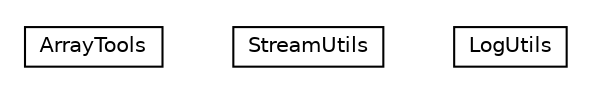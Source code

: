 #!/usr/local/bin/dot
#
# Class diagram 
# Generated by UMLGraph version 5.1 (http://www.umlgraph.org/)
#

digraph G {
	edge [fontname="Helvetica",fontsize=10,labelfontname="Helvetica",labelfontsize=10];
	node [fontname="Helvetica",fontsize=10,shape=plaintext];
	nodesep=0.25;
	ranksep=0.5;
	// com.gc.iotools.stream.utils.ArrayTools
	c120 [label=<<table title="com.gc.iotools.stream.utils.ArrayTools" border="0" cellborder="1" cellspacing="0" cellpadding="2" port="p" href="./ArrayTools.html">
		<tr><td><table border="0" cellspacing="0" cellpadding="1">
<tr><td align="center" balign="center"> ArrayTools </td></tr>
		</table></td></tr>
		</table>>, fontname="Helvetica", fontcolor="black", fontsize=10.0];
	// com.gc.iotools.stream.utils.StreamUtils
	c121 [label=<<table title="com.gc.iotools.stream.utils.StreamUtils" border="0" cellborder="1" cellspacing="0" cellpadding="2" port="p" href="./StreamUtils.html">
		<tr><td><table border="0" cellspacing="0" cellpadding="1">
<tr><td align="center" balign="center"> StreamUtils </td></tr>
		</table></td></tr>
		</table>>, fontname="Helvetica", fontcolor="black", fontsize=10.0];
	// com.gc.iotools.stream.utils.LogUtils
	c122 [label=<<table title="com.gc.iotools.stream.utils.LogUtils" border="0" cellborder="1" cellspacing="0" cellpadding="2" port="p" href="./LogUtils.html">
		<tr><td><table border="0" cellspacing="0" cellpadding="1">
<tr><td align="center" balign="center"> LogUtils </td></tr>
		</table></td></tr>
		</table>>, fontname="Helvetica", fontcolor="black", fontsize=10.0];
}

